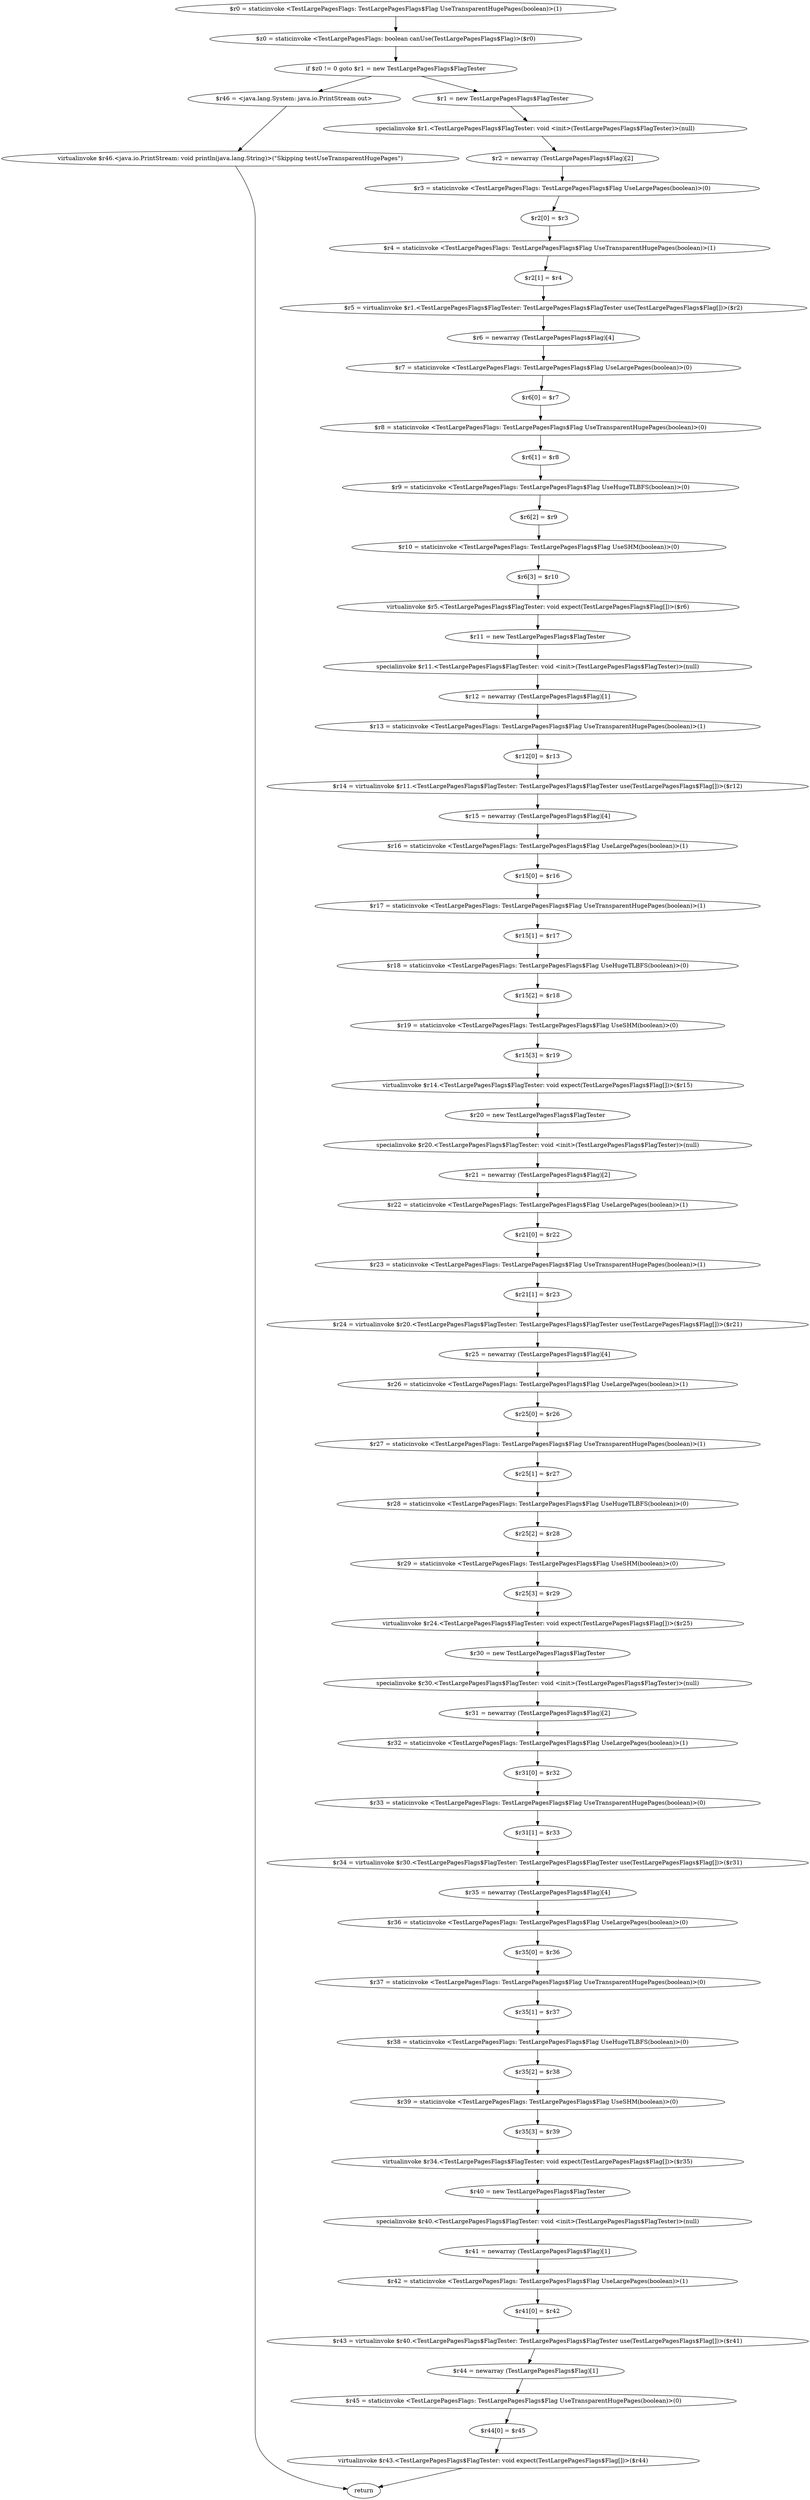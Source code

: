 digraph "unitGraph" {
    "$r0 = staticinvoke <TestLargePagesFlags: TestLargePagesFlags$Flag UseTransparentHugePages(boolean)>(1)"
    "$z0 = staticinvoke <TestLargePagesFlags: boolean canUse(TestLargePagesFlags$Flag)>($r0)"
    "if $z0 != 0 goto $r1 = new TestLargePagesFlags$FlagTester"
    "$r46 = <java.lang.System: java.io.PrintStream out>"
    "virtualinvoke $r46.<java.io.PrintStream: void println(java.lang.String)>(\"Skipping testUseTransparentHugePages\")"
    "return"
    "$r1 = new TestLargePagesFlags$FlagTester"
    "specialinvoke $r1.<TestLargePagesFlags$FlagTester: void <init>(TestLargePagesFlags$FlagTester)>(null)"
    "$r2 = newarray (TestLargePagesFlags$Flag)[2]"
    "$r3 = staticinvoke <TestLargePagesFlags: TestLargePagesFlags$Flag UseLargePages(boolean)>(0)"
    "$r2[0] = $r3"
    "$r4 = staticinvoke <TestLargePagesFlags: TestLargePagesFlags$Flag UseTransparentHugePages(boolean)>(1)"
    "$r2[1] = $r4"
    "$r5 = virtualinvoke $r1.<TestLargePagesFlags$FlagTester: TestLargePagesFlags$FlagTester use(TestLargePagesFlags$Flag[])>($r2)"
    "$r6 = newarray (TestLargePagesFlags$Flag)[4]"
    "$r7 = staticinvoke <TestLargePagesFlags: TestLargePagesFlags$Flag UseLargePages(boolean)>(0)"
    "$r6[0] = $r7"
    "$r8 = staticinvoke <TestLargePagesFlags: TestLargePagesFlags$Flag UseTransparentHugePages(boolean)>(0)"
    "$r6[1] = $r8"
    "$r9 = staticinvoke <TestLargePagesFlags: TestLargePagesFlags$Flag UseHugeTLBFS(boolean)>(0)"
    "$r6[2] = $r9"
    "$r10 = staticinvoke <TestLargePagesFlags: TestLargePagesFlags$Flag UseSHM(boolean)>(0)"
    "$r6[3] = $r10"
    "virtualinvoke $r5.<TestLargePagesFlags$FlagTester: void expect(TestLargePagesFlags$Flag[])>($r6)"
    "$r11 = new TestLargePagesFlags$FlagTester"
    "specialinvoke $r11.<TestLargePagesFlags$FlagTester: void <init>(TestLargePagesFlags$FlagTester)>(null)"
    "$r12 = newarray (TestLargePagesFlags$Flag)[1]"
    "$r13 = staticinvoke <TestLargePagesFlags: TestLargePagesFlags$Flag UseTransparentHugePages(boolean)>(1)"
    "$r12[0] = $r13"
    "$r14 = virtualinvoke $r11.<TestLargePagesFlags$FlagTester: TestLargePagesFlags$FlagTester use(TestLargePagesFlags$Flag[])>($r12)"
    "$r15 = newarray (TestLargePagesFlags$Flag)[4]"
    "$r16 = staticinvoke <TestLargePagesFlags: TestLargePagesFlags$Flag UseLargePages(boolean)>(1)"
    "$r15[0] = $r16"
    "$r17 = staticinvoke <TestLargePagesFlags: TestLargePagesFlags$Flag UseTransparentHugePages(boolean)>(1)"
    "$r15[1] = $r17"
    "$r18 = staticinvoke <TestLargePagesFlags: TestLargePagesFlags$Flag UseHugeTLBFS(boolean)>(0)"
    "$r15[2] = $r18"
    "$r19 = staticinvoke <TestLargePagesFlags: TestLargePagesFlags$Flag UseSHM(boolean)>(0)"
    "$r15[3] = $r19"
    "virtualinvoke $r14.<TestLargePagesFlags$FlagTester: void expect(TestLargePagesFlags$Flag[])>($r15)"
    "$r20 = new TestLargePagesFlags$FlagTester"
    "specialinvoke $r20.<TestLargePagesFlags$FlagTester: void <init>(TestLargePagesFlags$FlagTester)>(null)"
    "$r21 = newarray (TestLargePagesFlags$Flag)[2]"
    "$r22 = staticinvoke <TestLargePagesFlags: TestLargePagesFlags$Flag UseLargePages(boolean)>(1)"
    "$r21[0] = $r22"
    "$r23 = staticinvoke <TestLargePagesFlags: TestLargePagesFlags$Flag UseTransparentHugePages(boolean)>(1)"
    "$r21[1] = $r23"
    "$r24 = virtualinvoke $r20.<TestLargePagesFlags$FlagTester: TestLargePagesFlags$FlagTester use(TestLargePagesFlags$Flag[])>($r21)"
    "$r25 = newarray (TestLargePagesFlags$Flag)[4]"
    "$r26 = staticinvoke <TestLargePagesFlags: TestLargePagesFlags$Flag UseLargePages(boolean)>(1)"
    "$r25[0] = $r26"
    "$r27 = staticinvoke <TestLargePagesFlags: TestLargePagesFlags$Flag UseTransparentHugePages(boolean)>(1)"
    "$r25[1] = $r27"
    "$r28 = staticinvoke <TestLargePagesFlags: TestLargePagesFlags$Flag UseHugeTLBFS(boolean)>(0)"
    "$r25[2] = $r28"
    "$r29 = staticinvoke <TestLargePagesFlags: TestLargePagesFlags$Flag UseSHM(boolean)>(0)"
    "$r25[3] = $r29"
    "virtualinvoke $r24.<TestLargePagesFlags$FlagTester: void expect(TestLargePagesFlags$Flag[])>($r25)"
    "$r30 = new TestLargePagesFlags$FlagTester"
    "specialinvoke $r30.<TestLargePagesFlags$FlagTester: void <init>(TestLargePagesFlags$FlagTester)>(null)"
    "$r31 = newarray (TestLargePagesFlags$Flag)[2]"
    "$r32 = staticinvoke <TestLargePagesFlags: TestLargePagesFlags$Flag UseLargePages(boolean)>(1)"
    "$r31[0] = $r32"
    "$r33 = staticinvoke <TestLargePagesFlags: TestLargePagesFlags$Flag UseTransparentHugePages(boolean)>(0)"
    "$r31[1] = $r33"
    "$r34 = virtualinvoke $r30.<TestLargePagesFlags$FlagTester: TestLargePagesFlags$FlagTester use(TestLargePagesFlags$Flag[])>($r31)"
    "$r35 = newarray (TestLargePagesFlags$Flag)[4]"
    "$r36 = staticinvoke <TestLargePagesFlags: TestLargePagesFlags$Flag UseLargePages(boolean)>(0)"
    "$r35[0] = $r36"
    "$r37 = staticinvoke <TestLargePagesFlags: TestLargePagesFlags$Flag UseTransparentHugePages(boolean)>(0)"
    "$r35[1] = $r37"
    "$r38 = staticinvoke <TestLargePagesFlags: TestLargePagesFlags$Flag UseHugeTLBFS(boolean)>(0)"
    "$r35[2] = $r38"
    "$r39 = staticinvoke <TestLargePagesFlags: TestLargePagesFlags$Flag UseSHM(boolean)>(0)"
    "$r35[3] = $r39"
    "virtualinvoke $r34.<TestLargePagesFlags$FlagTester: void expect(TestLargePagesFlags$Flag[])>($r35)"
    "$r40 = new TestLargePagesFlags$FlagTester"
    "specialinvoke $r40.<TestLargePagesFlags$FlagTester: void <init>(TestLargePagesFlags$FlagTester)>(null)"
    "$r41 = newarray (TestLargePagesFlags$Flag)[1]"
    "$r42 = staticinvoke <TestLargePagesFlags: TestLargePagesFlags$Flag UseLargePages(boolean)>(1)"
    "$r41[0] = $r42"
    "$r43 = virtualinvoke $r40.<TestLargePagesFlags$FlagTester: TestLargePagesFlags$FlagTester use(TestLargePagesFlags$Flag[])>($r41)"
    "$r44 = newarray (TestLargePagesFlags$Flag)[1]"
    "$r45 = staticinvoke <TestLargePagesFlags: TestLargePagesFlags$Flag UseTransparentHugePages(boolean)>(0)"
    "$r44[0] = $r45"
    "virtualinvoke $r43.<TestLargePagesFlags$FlagTester: void expect(TestLargePagesFlags$Flag[])>($r44)"
    "$r0 = staticinvoke <TestLargePagesFlags: TestLargePagesFlags$Flag UseTransparentHugePages(boolean)>(1)"->"$z0 = staticinvoke <TestLargePagesFlags: boolean canUse(TestLargePagesFlags$Flag)>($r0)";
    "$z0 = staticinvoke <TestLargePagesFlags: boolean canUse(TestLargePagesFlags$Flag)>($r0)"->"if $z0 != 0 goto $r1 = new TestLargePagesFlags$FlagTester";
    "if $z0 != 0 goto $r1 = new TestLargePagesFlags$FlagTester"->"$r46 = <java.lang.System: java.io.PrintStream out>";
    "if $z0 != 0 goto $r1 = new TestLargePagesFlags$FlagTester"->"$r1 = new TestLargePagesFlags$FlagTester";
    "$r46 = <java.lang.System: java.io.PrintStream out>"->"virtualinvoke $r46.<java.io.PrintStream: void println(java.lang.String)>(\"Skipping testUseTransparentHugePages\")";
    "virtualinvoke $r46.<java.io.PrintStream: void println(java.lang.String)>(\"Skipping testUseTransparentHugePages\")"->"return";
    "$r1 = new TestLargePagesFlags$FlagTester"->"specialinvoke $r1.<TestLargePagesFlags$FlagTester: void <init>(TestLargePagesFlags$FlagTester)>(null)";
    "specialinvoke $r1.<TestLargePagesFlags$FlagTester: void <init>(TestLargePagesFlags$FlagTester)>(null)"->"$r2 = newarray (TestLargePagesFlags$Flag)[2]";
    "$r2 = newarray (TestLargePagesFlags$Flag)[2]"->"$r3 = staticinvoke <TestLargePagesFlags: TestLargePagesFlags$Flag UseLargePages(boolean)>(0)";
    "$r3 = staticinvoke <TestLargePagesFlags: TestLargePagesFlags$Flag UseLargePages(boolean)>(0)"->"$r2[0] = $r3";
    "$r2[0] = $r3"->"$r4 = staticinvoke <TestLargePagesFlags: TestLargePagesFlags$Flag UseTransparentHugePages(boolean)>(1)";
    "$r4 = staticinvoke <TestLargePagesFlags: TestLargePagesFlags$Flag UseTransparentHugePages(boolean)>(1)"->"$r2[1] = $r4";
    "$r2[1] = $r4"->"$r5 = virtualinvoke $r1.<TestLargePagesFlags$FlagTester: TestLargePagesFlags$FlagTester use(TestLargePagesFlags$Flag[])>($r2)";
    "$r5 = virtualinvoke $r1.<TestLargePagesFlags$FlagTester: TestLargePagesFlags$FlagTester use(TestLargePagesFlags$Flag[])>($r2)"->"$r6 = newarray (TestLargePagesFlags$Flag)[4]";
    "$r6 = newarray (TestLargePagesFlags$Flag)[4]"->"$r7 = staticinvoke <TestLargePagesFlags: TestLargePagesFlags$Flag UseLargePages(boolean)>(0)";
    "$r7 = staticinvoke <TestLargePagesFlags: TestLargePagesFlags$Flag UseLargePages(boolean)>(0)"->"$r6[0] = $r7";
    "$r6[0] = $r7"->"$r8 = staticinvoke <TestLargePagesFlags: TestLargePagesFlags$Flag UseTransparentHugePages(boolean)>(0)";
    "$r8 = staticinvoke <TestLargePagesFlags: TestLargePagesFlags$Flag UseTransparentHugePages(boolean)>(0)"->"$r6[1] = $r8";
    "$r6[1] = $r8"->"$r9 = staticinvoke <TestLargePagesFlags: TestLargePagesFlags$Flag UseHugeTLBFS(boolean)>(0)";
    "$r9 = staticinvoke <TestLargePagesFlags: TestLargePagesFlags$Flag UseHugeTLBFS(boolean)>(0)"->"$r6[2] = $r9";
    "$r6[2] = $r9"->"$r10 = staticinvoke <TestLargePagesFlags: TestLargePagesFlags$Flag UseSHM(boolean)>(0)";
    "$r10 = staticinvoke <TestLargePagesFlags: TestLargePagesFlags$Flag UseSHM(boolean)>(0)"->"$r6[3] = $r10";
    "$r6[3] = $r10"->"virtualinvoke $r5.<TestLargePagesFlags$FlagTester: void expect(TestLargePagesFlags$Flag[])>($r6)";
    "virtualinvoke $r5.<TestLargePagesFlags$FlagTester: void expect(TestLargePagesFlags$Flag[])>($r6)"->"$r11 = new TestLargePagesFlags$FlagTester";
    "$r11 = new TestLargePagesFlags$FlagTester"->"specialinvoke $r11.<TestLargePagesFlags$FlagTester: void <init>(TestLargePagesFlags$FlagTester)>(null)";
    "specialinvoke $r11.<TestLargePagesFlags$FlagTester: void <init>(TestLargePagesFlags$FlagTester)>(null)"->"$r12 = newarray (TestLargePagesFlags$Flag)[1]";
    "$r12 = newarray (TestLargePagesFlags$Flag)[1]"->"$r13 = staticinvoke <TestLargePagesFlags: TestLargePagesFlags$Flag UseTransparentHugePages(boolean)>(1)";
    "$r13 = staticinvoke <TestLargePagesFlags: TestLargePagesFlags$Flag UseTransparentHugePages(boolean)>(1)"->"$r12[0] = $r13";
    "$r12[0] = $r13"->"$r14 = virtualinvoke $r11.<TestLargePagesFlags$FlagTester: TestLargePagesFlags$FlagTester use(TestLargePagesFlags$Flag[])>($r12)";
    "$r14 = virtualinvoke $r11.<TestLargePagesFlags$FlagTester: TestLargePagesFlags$FlagTester use(TestLargePagesFlags$Flag[])>($r12)"->"$r15 = newarray (TestLargePagesFlags$Flag)[4]";
    "$r15 = newarray (TestLargePagesFlags$Flag)[4]"->"$r16 = staticinvoke <TestLargePagesFlags: TestLargePagesFlags$Flag UseLargePages(boolean)>(1)";
    "$r16 = staticinvoke <TestLargePagesFlags: TestLargePagesFlags$Flag UseLargePages(boolean)>(1)"->"$r15[0] = $r16";
    "$r15[0] = $r16"->"$r17 = staticinvoke <TestLargePagesFlags: TestLargePagesFlags$Flag UseTransparentHugePages(boolean)>(1)";
    "$r17 = staticinvoke <TestLargePagesFlags: TestLargePagesFlags$Flag UseTransparentHugePages(boolean)>(1)"->"$r15[1] = $r17";
    "$r15[1] = $r17"->"$r18 = staticinvoke <TestLargePagesFlags: TestLargePagesFlags$Flag UseHugeTLBFS(boolean)>(0)";
    "$r18 = staticinvoke <TestLargePagesFlags: TestLargePagesFlags$Flag UseHugeTLBFS(boolean)>(0)"->"$r15[2] = $r18";
    "$r15[2] = $r18"->"$r19 = staticinvoke <TestLargePagesFlags: TestLargePagesFlags$Flag UseSHM(boolean)>(0)";
    "$r19 = staticinvoke <TestLargePagesFlags: TestLargePagesFlags$Flag UseSHM(boolean)>(0)"->"$r15[3] = $r19";
    "$r15[3] = $r19"->"virtualinvoke $r14.<TestLargePagesFlags$FlagTester: void expect(TestLargePagesFlags$Flag[])>($r15)";
    "virtualinvoke $r14.<TestLargePagesFlags$FlagTester: void expect(TestLargePagesFlags$Flag[])>($r15)"->"$r20 = new TestLargePagesFlags$FlagTester";
    "$r20 = new TestLargePagesFlags$FlagTester"->"specialinvoke $r20.<TestLargePagesFlags$FlagTester: void <init>(TestLargePagesFlags$FlagTester)>(null)";
    "specialinvoke $r20.<TestLargePagesFlags$FlagTester: void <init>(TestLargePagesFlags$FlagTester)>(null)"->"$r21 = newarray (TestLargePagesFlags$Flag)[2]";
    "$r21 = newarray (TestLargePagesFlags$Flag)[2]"->"$r22 = staticinvoke <TestLargePagesFlags: TestLargePagesFlags$Flag UseLargePages(boolean)>(1)";
    "$r22 = staticinvoke <TestLargePagesFlags: TestLargePagesFlags$Flag UseLargePages(boolean)>(1)"->"$r21[0] = $r22";
    "$r21[0] = $r22"->"$r23 = staticinvoke <TestLargePagesFlags: TestLargePagesFlags$Flag UseTransparentHugePages(boolean)>(1)";
    "$r23 = staticinvoke <TestLargePagesFlags: TestLargePagesFlags$Flag UseTransparentHugePages(boolean)>(1)"->"$r21[1] = $r23";
    "$r21[1] = $r23"->"$r24 = virtualinvoke $r20.<TestLargePagesFlags$FlagTester: TestLargePagesFlags$FlagTester use(TestLargePagesFlags$Flag[])>($r21)";
    "$r24 = virtualinvoke $r20.<TestLargePagesFlags$FlagTester: TestLargePagesFlags$FlagTester use(TestLargePagesFlags$Flag[])>($r21)"->"$r25 = newarray (TestLargePagesFlags$Flag)[4]";
    "$r25 = newarray (TestLargePagesFlags$Flag)[4]"->"$r26 = staticinvoke <TestLargePagesFlags: TestLargePagesFlags$Flag UseLargePages(boolean)>(1)";
    "$r26 = staticinvoke <TestLargePagesFlags: TestLargePagesFlags$Flag UseLargePages(boolean)>(1)"->"$r25[0] = $r26";
    "$r25[0] = $r26"->"$r27 = staticinvoke <TestLargePagesFlags: TestLargePagesFlags$Flag UseTransparentHugePages(boolean)>(1)";
    "$r27 = staticinvoke <TestLargePagesFlags: TestLargePagesFlags$Flag UseTransparentHugePages(boolean)>(1)"->"$r25[1] = $r27";
    "$r25[1] = $r27"->"$r28 = staticinvoke <TestLargePagesFlags: TestLargePagesFlags$Flag UseHugeTLBFS(boolean)>(0)";
    "$r28 = staticinvoke <TestLargePagesFlags: TestLargePagesFlags$Flag UseHugeTLBFS(boolean)>(0)"->"$r25[2] = $r28";
    "$r25[2] = $r28"->"$r29 = staticinvoke <TestLargePagesFlags: TestLargePagesFlags$Flag UseSHM(boolean)>(0)";
    "$r29 = staticinvoke <TestLargePagesFlags: TestLargePagesFlags$Flag UseSHM(boolean)>(0)"->"$r25[3] = $r29";
    "$r25[3] = $r29"->"virtualinvoke $r24.<TestLargePagesFlags$FlagTester: void expect(TestLargePagesFlags$Flag[])>($r25)";
    "virtualinvoke $r24.<TestLargePagesFlags$FlagTester: void expect(TestLargePagesFlags$Flag[])>($r25)"->"$r30 = new TestLargePagesFlags$FlagTester";
    "$r30 = new TestLargePagesFlags$FlagTester"->"specialinvoke $r30.<TestLargePagesFlags$FlagTester: void <init>(TestLargePagesFlags$FlagTester)>(null)";
    "specialinvoke $r30.<TestLargePagesFlags$FlagTester: void <init>(TestLargePagesFlags$FlagTester)>(null)"->"$r31 = newarray (TestLargePagesFlags$Flag)[2]";
    "$r31 = newarray (TestLargePagesFlags$Flag)[2]"->"$r32 = staticinvoke <TestLargePagesFlags: TestLargePagesFlags$Flag UseLargePages(boolean)>(1)";
    "$r32 = staticinvoke <TestLargePagesFlags: TestLargePagesFlags$Flag UseLargePages(boolean)>(1)"->"$r31[0] = $r32";
    "$r31[0] = $r32"->"$r33 = staticinvoke <TestLargePagesFlags: TestLargePagesFlags$Flag UseTransparentHugePages(boolean)>(0)";
    "$r33 = staticinvoke <TestLargePagesFlags: TestLargePagesFlags$Flag UseTransparentHugePages(boolean)>(0)"->"$r31[1] = $r33";
    "$r31[1] = $r33"->"$r34 = virtualinvoke $r30.<TestLargePagesFlags$FlagTester: TestLargePagesFlags$FlagTester use(TestLargePagesFlags$Flag[])>($r31)";
    "$r34 = virtualinvoke $r30.<TestLargePagesFlags$FlagTester: TestLargePagesFlags$FlagTester use(TestLargePagesFlags$Flag[])>($r31)"->"$r35 = newarray (TestLargePagesFlags$Flag)[4]";
    "$r35 = newarray (TestLargePagesFlags$Flag)[4]"->"$r36 = staticinvoke <TestLargePagesFlags: TestLargePagesFlags$Flag UseLargePages(boolean)>(0)";
    "$r36 = staticinvoke <TestLargePagesFlags: TestLargePagesFlags$Flag UseLargePages(boolean)>(0)"->"$r35[0] = $r36";
    "$r35[0] = $r36"->"$r37 = staticinvoke <TestLargePagesFlags: TestLargePagesFlags$Flag UseTransparentHugePages(boolean)>(0)";
    "$r37 = staticinvoke <TestLargePagesFlags: TestLargePagesFlags$Flag UseTransparentHugePages(boolean)>(0)"->"$r35[1] = $r37";
    "$r35[1] = $r37"->"$r38 = staticinvoke <TestLargePagesFlags: TestLargePagesFlags$Flag UseHugeTLBFS(boolean)>(0)";
    "$r38 = staticinvoke <TestLargePagesFlags: TestLargePagesFlags$Flag UseHugeTLBFS(boolean)>(0)"->"$r35[2] = $r38";
    "$r35[2] = $r38"->"$r39 = staticinvoke <TestLargePagesFlags: TestLargePagesFlags$Flag UseSHM(boolean)>(0)";
    "$r39 = staticinvoke <TestLargePagesFlags: TestLargePagesFlags$Flag UseSHM(boolean)>(0)"->"$r35[3] = $r39";
    "$r35[3] = $r39"->"virtualinvoke $r34.<TestLargePagesFlags$FlagTester: void expect(TestLargePagesFlags$Flag[])>($r35)";
    "virtualinvoke $r34.<TestLargePagesFlags$FlagTester: void expect(TestLargePagesFlags$Flag[])>($r35)"->"$r40 = new TestLargePagesFlags$FlagTester";
    "$r40 = new TestLargePagesFlags$FlagTester"->"specialinvoke $r40.<TestLargePagesFlags$FlagTester: void <init>(TestLargePagesFlags$FlagTester)>(null)";
    "specialinvoke $r40.<TestLargePagesFlags$FlagTester: void <init>(TestLargePagesFlags$FlagTester)>(null)"->"$r41 = newarray (TestLargePagesFlags$Flag)[1]";
    "$r41 = newarray (TestLargePagesFlags$Flag)[1]"->"$r42 = staticinvoke <TestLargePagesFlags: TestLargePagesFlags$Flag UseLargePages(boolean)>(1)";
    "$r42 = staticinvoke <TestLargePagesFlags: TestLargePagesFlags$Flag UseLargePages(boolean)>(1)"->"$r41[0] = $r42";
    "$r41[0] = $r42"->"$r43 = virtualinvoke $r40.<TestLargePagesFlags$FlagTester: TestLargePagesFlags$FlagTester use(TestLargePagesFlags$Flag[])>($r41)";
    "$r43 = virtualinvoke $r40.<TestLargePagesFlags$FlagTester: TestLargePagesFlags$FlagTester use(TestLargePagesFlags$Flag[])>($r41)"->"$r44 = newarray (TestLargePagesFlags$Flag)[1]";
    "$r44 = newarray (TestLargePagesFlags$Flag)[1]"->"$r45 = staticinvoke <TestLargePagesFlags: TestLargePagesFlags$Flag UseTransparentHugePages(boolean)>(0)";
    "$r45 = staticinvoke <TestLargePagesFlags: TestLargePagesFlags$Flag UseTransparentHugePages(boolean)>(0)"->"$r44[0] = $r45";
    "$r44[0] = $r45"->"virtualinvoke $r43.<TestLargePagesFlags$FlagTester: void expect(TestLargePagesFlags$Flag[])>($r44)";
    "virtualinvoke $r43.<TestLargePagesFlags$FlagTester: void expect(TestLargePagesFlags$Flag[])>($r44)"->"return";
}
